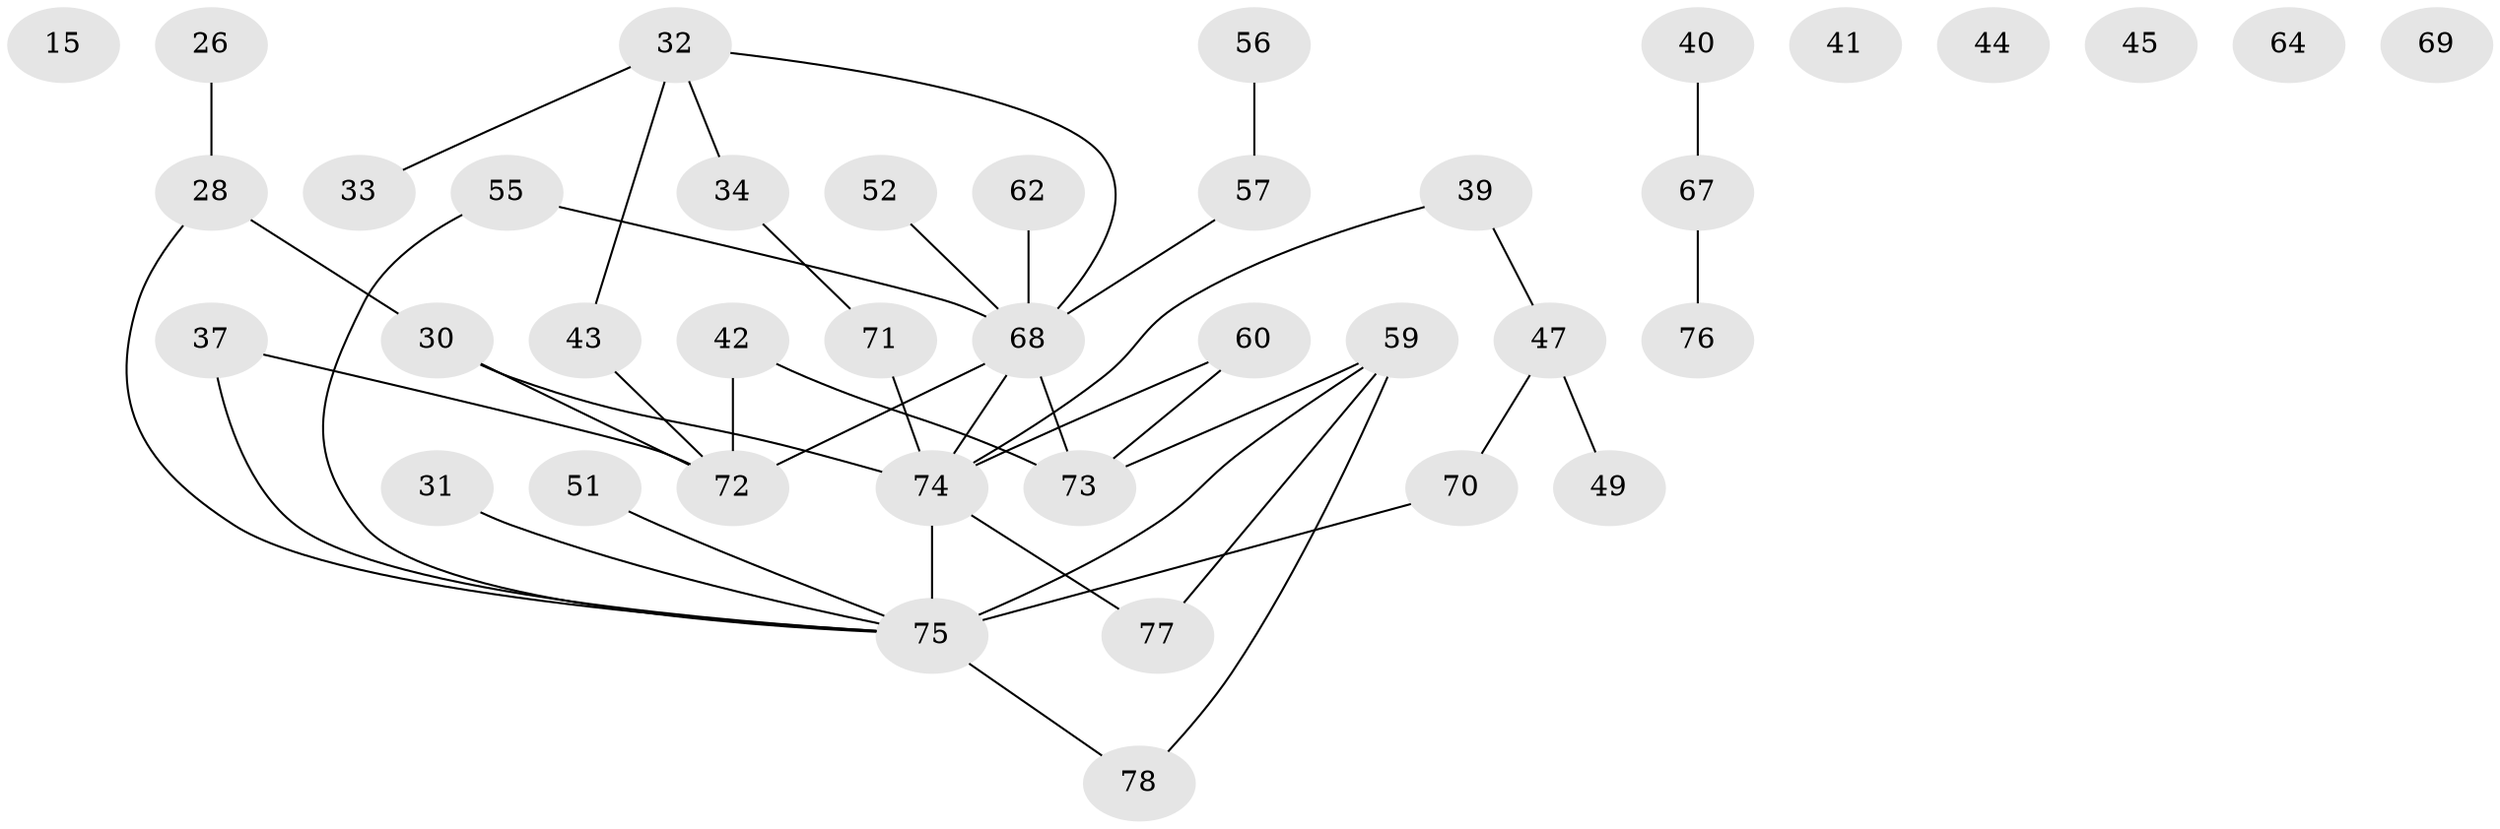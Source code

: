// original degree distribution, {4: 0.11538461538461539, 2: 0.3974358974358974, 6: 0.02564102564102564, 1: 0.1794871794871795, 3: 0.1282051282051282, 5: 0.07692307692307693, 0: 0.07692307692307693}
// Generated by graph-tools (version 1.1) at 2025/39/03/09/25 04:39:11]
// undirected, 39 vertices, 43 edges
graph export_dot {
graph [start="1"]
  node [color=gray90,style=filled];
  15;
  26;
  28 [super="+25+27"];
  30 [super="+17"];
  31;
  32 [super="+10+18+7"];
  33;
  34;
  37;
  39;
  40;
  41;
  42;
  43;
  44;
  45;
  47 [super="+16+46"];
  49;
  51;
  52 [super="+12"];
  55;
  56 [super="+13"];
  57;
  59;
  60;
  62 [super="+5"];
  64;
  67;
  68 [super="+3+48+35+61"];
  69;
  70 [super="+50"];
  71;
  72 [super="+29+65+19"];
  73;
  74 [super="+63+53+66"];
  75 [super="+23+24+54+22"];
  76;
  77;
  78;
  26 -- 28;
  28 -- 30 [weight=3];
  28 -- 75 [weight=2];
  30 -- 72;
  30 -- 74 [weight=2];
  31 -- 75;
  32 -- 33;
  32 -- 34;
  32 -- 43;
  32 -- 68;
  34 -- 71;
  37 -- 75;
  37 -- 72;
  39 -- 74;
  39 -- 47;
  40 -- 67;
  42 -- 73;
  42 -- 72;
  43 -- 72;
  47 -- 70 [weight=2];
  47 -- 49;
  51 -- 75;
  52 -- 68;
  55 -- 68;
  55 -- 75;
  56 -- 57;
  57 -- 68;
  59 -- 73;
  59 -- 77;
  59 -- 78;
  59 -- 75;
  60 -- 73;
  60 -- 74;
  62 -- 68;
  67 -- 76;
  68 -- 72;
  68 -- 73;
  68 -- 74 [weight=3];
  70 -- 75 [weight=2];
  71 -- 74;
  74 -- 75 [weight=3];
  74 -- 77;
  75 -- 78;
}

